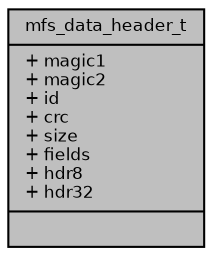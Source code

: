 digraph "mfs_data_header_t"
{
  bgcolor="transparent";
  edge [fontname="Helvetica",fontsize="8",labelfontname="Helvetica",labelfontsize="8"];
  node [fontname="Helvetica",fontsize="8",shape=record];
  Node1 [label="{mfs_data_header_t\n|+ magic1\l+ magic2\l+ id\l+ crc\l+ size\l+ fields\l+ hdr8\l+ hdr32\l|}",height=0.2,width=0.4,color="black", fillcolor="grey75", style="filled", fontcolor="black"];
}
